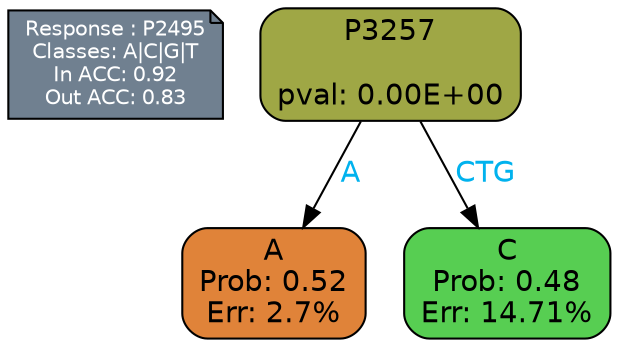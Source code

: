 digraph Tree {
node [shape=box, style="filled, rounded", color="black", fontname=helvetica] ;
graph [ranksep=equally, splines=polylines, bgcolor=transparent, dpi=600] ;
edge [fontname=helvetica] ;
LEGEND [label="Response : P2495
Classes: A|C|G|T
In ACC: 0.92
Out ACC: 0.83
",shape=note,align=left,style=filled,fillcolor="slategray",fontcolor="white",fontsize=10];1 [label="P3257

pval: 0.00E+00", fillcolor="#9fa745"] ;
2 [label="A
Prob: 0.52
Err: 2.7%", fillcolor="#e08339"] ;
3 [label="C
Prob: 0.48
Err: 14.71%", fillcolor="#57ce52"] ;
1 -> 2 [label="A",fontcolor=deepskyblue2] ;
1 -> 3 [label="CTG",fontcolor=deepskyblue2] ;
{rank = same; 2;3;}{rank = same; LEGEND;1;}}